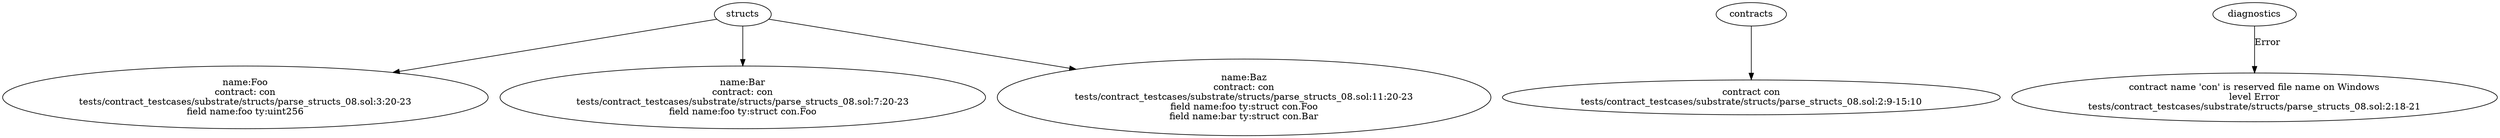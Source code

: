strict digraph "tests/contract_testcases/substrate/structs/parse_structs_08.sol" {
	Foo [label="name:Foo\ncontract: con\ntests/contract_testcases/substrate/structs/parse_structs_08.sol:3:20-23\nfield name:foo ty:uint256"]
	Bar [label="name:Bar\ncontract: con\ntests/contract_testcases/substrate/structs/parse_structs_08.sol:7:20-23\nfield name:foo ty:struct con.Foo"]
	Baz [label="name:Baz\ncontract: con\ntests/contract_testcases/substrate/structs/parse_structs_08.sol:11:20-23\nfield name:foo ty:struct con.Foo\nfield name:bar ty:struct con.Bar"]
	contract [label="contract con\ntests/contract_testcases/substrate/structs/parse_structs_08.sol:2:9-15:10"]
	diagnostic [label="contract name 'con' is reserved file name on Windows\nlevel Error\ntests/contract_testcases/substrate/structs/parse_structs_08.sol:2:18-21"]
	structs -> Foo
	structs -> Bar
	structs -> Baz
	contracts -> contract
	diagnostics -> diagnostic [label="Error"]
}
